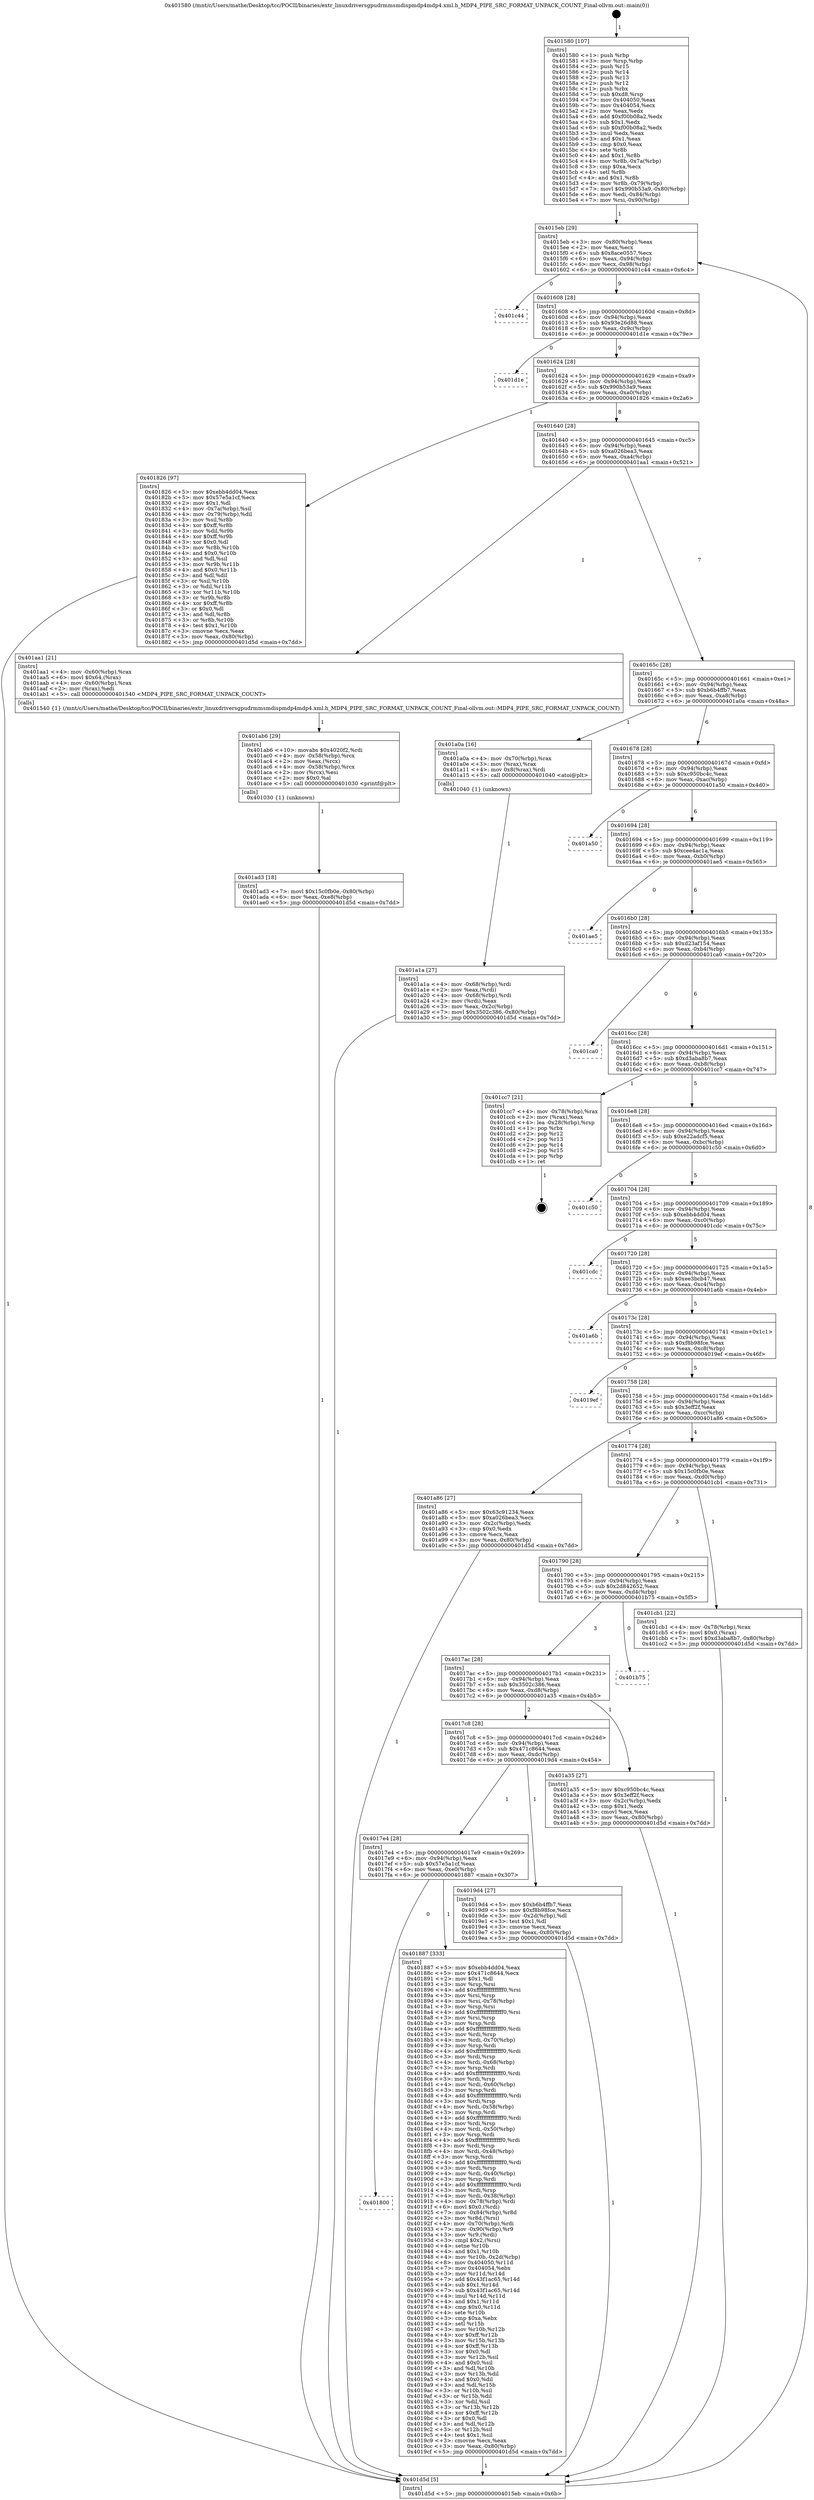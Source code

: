 digraph "0x401580" {
  label = "0x401580 (/mnt/c/Users/mathe/Desktop/tcc/POCII/binaries/extr_linuxdriversgpudrmmsmdispmdp4mdp4.xml.h_MDP4_PIPE_SRC_FORMAT_UNPACK_COUNT_Final-ollvm.out::main(0))"
  labelloc = "t"
  node[shape=record]

  Entry [label="",width=0.3,height=0.3,shape=circle,fillcolor=black,style=filled]
  "0x4015eb" [label="{
     0x4015eb [29]\l
     | [instrs]\l
     &nbsp;&nbsp;0x4015eb \<+3\>: mov -0x80(%rbp),%eax\l
     &nbsp;&nbsp;0x4015ee \<+2\>: mov %eax,%ecx\l
     &nbsp;&nbsp;0x4015f0 \<+6\>: sub $0x8ace0557,%ecx\l
     &nbsp;&nbsp;0x4015f6 \<+6\>: mov %eax,-0x94(%rbp)\l
     &nbsp;&nbsp;0x4015fc \<+6\>: mov %ecx,-0x98(%rbp)\l
     &nbsp;&nbsp;0x401602 \<+6\>: je 0000000000401c44 \<main+0x6c4\>\l
  }"]
  "0x401c44" [label="{
     0x401c44\l
  }", style=dashed]
  "0x401608" [label="{
     0x401608 [28]\l
     | [instrs]\l
     &nbsp;&nbsp;0x401608 \<+5\>: jmp 000000000040160d \<main+0x8d\>\l
     &nbsp;&nbsp;0x40160d \<+6\>: mov -0x94(%rbp),%eax\l
     &nbsp;&nbsp;0x401613 \<+5\>: sub $0x93e26d88,%eax\l
     &nbsp;&nbsp;0x401618 \<+6\>: mov %eax,-0x9c(%rbp)\l
     &nbsp;&nbsp;0x40161e \<+6\>: je 0000000000401d1e \<main+0x79e\>\l
  }"]
  Exit [label="",width=0.3,height=0.3,shape=circle,fillcolor=black,style=filled,peripheries=2]
  "0x401d1e" [label="{
     0x401d1e\l
  }", style=dashed]
  "0x401624" [label="{
     0x401624 [28]\l
     | [instrs]\l
     &nbsp;&nbsp;0x401624 \<+5\>: jmp 0000000000401629 \<main+0xa9\>\l
     &nbsp;&nbsp;0x401629 \<+6\>: mov -0x94(%rbp),%eax\l
     &nbsp;&nbsp;0x40162f \<+5\>: sub $0x990b53a9,%eax\l
     &nbsp;&nbsp;0x401634 \<+6\>: mov %eax,-0xa0(%rbp)\l
     &nbsp;&nbsp;0x40163a \<+6\>: je 0000000000401826 \<main+0x2a6\>\l
  }"]
  "0x401ad3" [label="{
     0x401ad3 [18]\l
     | [instrs]\l
     &nbsp;&nbsp;0x401ad3 \<+7\>: movl $0x15c0fb0e,-0x80(%rbp)\l
     &nbsp;&nbsp;0x401ada \<+6\>: mov %eax,-0xe8(%rbp)\l
     &nbsp;&nbsp;0x401ae0 \<+5\>: jmp 0000000000401d5d \<main+0x7dd\>\l
  }"]
  "0x401826" [label="{
     0x401826 [97]\l
     | [instrs]\l
     &nbsp;&nbsp;0x401826 \<+5\>: mov $0xebb4dd04,%eax\l
     &nbsp;&nbsp;0x40182b \<+5\>: mov $0x57e5a1cf,%ecx\l
     &nbsp;&nbsp;0x401830 \<+2\>: mov $0x1,%dl\l
     &nbsp;&nbsp;0x401832 \<+4\>: mov -0x7a(%rbp),%sil\l
     &nbsp;&nbsp;0x401836 \<+4\>: mov -0x79(%rbp),%dil\l
     &nbsp;&nbsp;0x40183a \<+3\>: mov %sil,%r8b\l
     &nbsp;&nbsp;0x40183d \<+4\>: xor $0xff,%r8b\l
     &nbsp;&nbsp;0x401841 \<+3\>: mov %dil,%r9b\l
     &nbsp;&nbsp;0x401844 \<+4\>: xor $0xff,%r9b\l
     &nbsp;&nbsp;0x401848 \<+3\>: xor $0x0,%dl\l
     &nbsp;&nbsp;0x40184b \<+3\>: mov %r8b,%r10b\l
     &nbsp;&nbsp;0x40184e \<+4\>: and $0x0,%r10b\l
     &nbsp;&nbsp;0x401852 \<+3\>: and %dl,%sil\l
     &nbsp;&nbsp;0x401855 \<+3\>: mov %r9b,%r11b\l
     &nbsp;&nbsp;0x401858 \<+4\>: and $0x0,%r11b\l
     &nbsp;&nbsp;0x40185c \<+3\>: and %dl,%dil\l
     &nbsp;&nbsp;0x40185f \<+3\>: or %sil,%r10b\l
     &nbsp;&nbsp;0x401862 \<+3\>: or %dil,%r11b\l
     &nbsp;&nbsp;0x401865 \<+3\>: xor %r11b,%r10b\l
     &nbsp;&nbsp;0x401868 \<+3\>: or %r9b,%r8b\l
     &nbsp;&nbsp;0x40186b \<+4\>: xor $0xff,%r8b\l
     &nbsp;&nbsp;0x40186f \<+3\>: or $0x0,%dl\l
     &nbsp;&nbsp;0x401872 \<+3\>: and %dl,%r8b\l
     &nbsp;&nbsp;0x401875 \<+3\>: or %r8b,%r10b\l
     &nbsp;&nbsp;0x401878 \<+4\>: test $0x1,%r10b\l
     &nbsp;&nbsp;0x40187c \<+3\>: cmovne %ecx,%eax\l
     &nbsp;&nbsp;0x40187f \<+3\>: mov %eax,-0x80(%rbp)\l
     &nbsp;&nbsp;0x401882 \<+5\>: jmp 0000000000401d5d \<main+0x7dd\>\l
  }"]
  "0x401640" [label="{
     0x401640 [28]\l
     | [instrs]\l
     &nbsp;&nbsp;0x401640 \<+5\>: jmp 0000000000401645 \<main+0xc5\>\l
     &nbsp;&nbsp;0x401645 \<+6\>: mov -0x94(%rbp),%eax\l
     &nbsp;&nbsp;0x40164b \<+5\>: sub $0xa026bea3,%eax\l
     &nbsp;&nbsp;0x401650 \<+6\>: mov %eax,-0xa4(%rbp)\l
     &nbsp;&nbsp;0x401656 \<+6\>: je 0000000000401aa1 \<main+0x521\>\l
  }"]
  "0x401d5d" [label="{
     0x401d5d [5]\l
     | [instrs]\l
     &nbsp;&nbsp;0x401d5d \<+5\>: jmp 00000000004015eb \<main+0x6b\>\l
  }"]
  "0x401580" [label="{
     0x401580 [107]\l
     | [instrs]\l
     &nbsp;&nbsp;0x401580 \<+1\>: push %rbp\l
     &nbsp;&nbsp;0x401581 \<+3\>: mov %rsp,%rbp\l
     &nbsp;&nbsp;0x401584 \<+2\>: push %r15\l
     &nbsp;&nbsp;0x401586 \<+2\>: push %r14\l
     &nbsp;&nbsp;0x401588 \<+2\>: push %r13\l
     &nbsp;&nbsp;0x40158a \<+2\>: push %r12\l
     &nbsp;&nbsp;0x40158c \<+1\>: push %rbx\l
     &nbsp;&nbsp;0x40158d \<+7\>: sub $0xd8,%rsp\l
     &nbsp;&nbsp;0x401594 \<+7\>: mov 0x404050,%eax\l
     &nbsp;&nbsp;0x40159b \<+7\>: mov 0x404054,%ecx\l
     &nbsp;&nbsp;0x4015a2 \<+2\>: mov %eax,%edx\l
     &nbsp;&nbsp;0x4015a4 \<+6\>: add $0xf00b08a2,%edx\l
     &nbsp;&nbsp;0x4015aa \<+3\>: sub $0x1,%edx\l
     &nbsp;&nbsp;0x4015ad \<+6\>: sub $0xf00b08a2,%edx\l
     &nbsp;&nbsp;0x4015b3 \<+3\>: imul %edx,%eax\l
     &nbsp;&nbsp;0x4015b6 \<+3\>: and $0x1,%eax\l
     &nbsp;&nbsp;0x4015b9 \<+3\>: cmp $0x0,%eax\l
     &nbsp;&nbsp;0x4015bc \<+4\>: sete %r8b\l
     &nbsp;&nbsp;0x4015c0 \<+4\>: and $0x1,%r8b\l
     &nbsp;&nbsp;0x4015c4 \<+4\>: mov %r8b,-0x7a(%rbp)\l
     &nbsp;&nbsp;0x4015c8 \<+3\>: cmp $0xa,%ecx\l
     &nbsp;&nbsp;0x4015cb \<+4\>: setl %r8b\l
     &nbsp;&nbsp;0x4015cf \<+4\>: and $0x1,%r8b\l
     &nbsp;&nbsp;0x4015d3 \<+4\>: mov %r8b,-0x79(%rbp)\l
     &nbsp;&nbsp;0x4015d7 \<+7\>: movl $0x990b53a9,-0x80(%rbp)\l
     &nbsp;&nbsp;0x4015de \<+6\>: mov %edi,-0x84(%rbp)\l
     &nbsp;&nbsp;0x4015e4 \<+7\>: mov %rsi,-0x90(%rbp)\l
  }"]
  "0x401ab6" [label="{
     0x401ab6 [29]\l
     | [instrs]\l
     &nbsp;&nbsp;0x401ab6 \<+10\>: movabs $0x4020f2,%rdi\l
     &nbsp;&nbsp;0x401ac0 \<+4\>: mov -0x58(%rbp),%rcx\l
     &nbsp;&nbsp;0x401ac4 \<+2\>: mov %eax,(%rcx)\l
     &nbsp;&nbsp;0x401ac6 \<+4\>: mov -0x58(%rbp),%rcx\l
     &nbsp;&nbsp;0x401aca \<+2\>: mov (%rcx),%esi\l
     &nbsp;&nbsp;0x401acc \<+2\>: mov $0x0,%al\l
     &nbsp;&nbsp;0x401ace \<+5\>: call 0000000000401030 \<printf@plt\>\l
     | [calls]\l
     &nbsp;&nbsp;0x401030 \{1\} (unknown)\l
  }"]
  "0x401aa1" [label="{
     0x401aa1 [21]\l
     | [instrs]\l
     &nbsp;&nbsp;0x401aa1 \<+4\>: mov -0x60(%rbp),%rax\l
     &nbsp;&nbsp;0x401aa5 \<+6\>: movl $0x64,(%rax)\l
     &nbsp;&nbsp;0x401aab \<+4\>: mov -0x60(%rbp),%rax\l
     &nbsp;&nbsp;0x401aaf \<+2\>: mov (%rax),%edi\l
     &nbsp;&nbsp;0x401ab1 \<+5\>: call 0000000000401540 \<MDP4_PIPE_SRC_FORMAT_UNPACK_COUNT\>\l
     | [calls]\l
     &nbsp;&nbsp;0x401540 \{1\} (/mnt/c/Users/mathe/Desktop/tcc/POCII/binaries/extr_linuxdriversgpudrmmsmdispmdp4mdp4.xml.h_MDP4_PIPE_SRC_FORMAT_UNPACK_COUNT_Final-ollvm.out::MDP4_PIPE_SRC_FORMAT_UNPACK_COUNT)\l
  }"]
  "0x40165c" [label="{
     0x40165c [28]\l
     | [instrs]\l
     &nbsp;&nbsp;0x40165c \<+5\>: jmp 0000000000401661 \<main+0xe1\>\l
     &nbsp;&nbsp;0x401661 \<+6\>: mov -0x94(%rbp),%eax\l
     &nbsp;&nbsp;0x401667 \<+5\>: sub $0xb6b4ffb7,%eax\l
     &nbsp;&nbsp;0x40166c \<+6\>: mov %eax,-0xa8(%rbp)\l
     &nbsp;&nbsp;0x401672 \<+6\>: je 0000000000401a0a \<main+0x48a\>\l
  }"]
  "0x401a1a" [label="{
     0x401a1a [27]\l
     | [instrs]\l
     &nbsp;&nbsp;0x401a1a \<+4\>: mov -0x68(%rbp),%rdi\l
     &nbsp;&nbsp;0x401a1e \<+2\>: mov %eax,(%rdi)\l
     &nbsp;&nbsp;0x401a20 \<+4\>: mov -0x68(%rbp),%rdi\l
     &nbsp;&nbsp;0x401a24 \<+2\>: mov (%rdi),%eax\l
     &nbsp;&nbsp;0x401a26 \<+3\>: mov %eax,-0x2c(%rbp)\l
     &nbsp;&nbsp;0x401a29 \<+7\>: movl $0x3502c386,-0x80(%rbp)\l
     &nbsp;&nbsp;0x401a30 \<+5\>: jmp 0000000000401d5d \<main+0x7dd\>\l
  }"]
  "0x401a0a" [label="{
     0x401a0a [16]\l
     | [instrs]\l
     &nbsp;&nbsp;0x401a0a \<+4\>: mov -0x70(%rbp),%rax\l
     &nbsp;&nbsp;0x401a0e \<+3\>: mov (%rax),%rax\l
     &nbsp;&nbsp;0x401a11 \<+4\>: mov 0x8(%rax),%rdi\l
     &nbsp;&nbsp;0x401a15 \<+5\>: call 0000000000401040 \<atoi@plt\>\l
     | [calls]\l
     &nbsp;&nbsp;0x401040 \{1\} (unknown)\l
  }"]
  "0x401678" [label="{
     0x401678 [28]\l
     | [instrs]\l
     &nbsp;&nbsp;0x401678 \<+5\>: jmp 000000000040167d \<main+0xfd\>\l
     &nbsp;&nbsp;0x40167d \<+6\>: mov -0x94(%rbp),%eax\l
     &nbsp;&nbsp;0x401683 \<+5\>: sub $0xc950bc4c,%eax\l
     &nbsp;&nbsp;0x401688 \<+6\>: mov %eax,-0xac(%rbp)\l
     &nbsp;&nbsp;0x40168e \<+6\>: je 0000000000401a50 \<main+0x4d0\>\l
  }"]
  "0x401800" [label="{
     0x401800\l
  }", style=dashed]
  "0x401a50" [label="{
     0x401a50\l
  }", style=dashed]
  "0x401694" [label="{
     0x401694 [28]\l
     | [instrs]\l
     &nbsp;&nbsp;0x401694 \<+5\>: jmp 0000000000401699 \<main+0x119\>\l
     &nbsp;&nbsp;0x401699 \<+6\>: mov -0x94(%rbp),%eax\l
     &nbsp;&nbsp;0x40169f \<+5\>: sub $0xcee4ac1a,%eax\l
     &nbsp;&nbsp;0x4016a4 \<+6\>: mov %eax,-0xb0(%rbp)\l
     &nbsp;&nbsp;0x4016aa \<+6\>: je 0000000000401ae5 \<main+0x565\>\l
  }"]
  "0x401887" [label="{
     0x401887 [333]\l
     | [instrs]\l
     &nbsp;&nbsp;0x401887 \<+5\>: mov $0xebb4dd04,%eax\l
     &nbsp;&nbsp;0x40188c \<+5\>: mov $0x471c8644,%ecx\l
     &nbsp;&nbsp;0x401891 \<+2\>: mov $0x1,%dl\l
     &nbsp;&nbsp;0x401893 \<+3\>: mov %rsp,%rsi\l
     &nbsp;&nbsp;0x401896 \<+4\>: add $0xfffffffffffffff0,%rsi\l
     &nbsp;&nbsp;0x40189a \<+3\>: mov %rsi,%rsp\l
     &nbsp;&nbsp;0x40189d \<+4\>: mov %rsi,-0x78(%rbp)\l
     &nbsp;&nbsp;0x4018a1 \<+3\>: mov %rsp,%rsi\l
     &nbsp;&nbsp;0x4018a4 \<+4\>: add $0xfffffffffffffff0,%rsi\l
     &nbsp;&nbsp;0x4018a8 \<+3\>: mov %rsi,%rsp\l
     &nbsp;&nbsp;0x4018ab \<+3\>: mov %rsp,%rdi\l
     &nbsp;&nbsp;0x4018ae \<+4\>: add $0xfffffffffffffff0,%rdi\l
     &nbsp;&nbsp;0x4018b2 \<+3\>: mov %rdi,%rsp\l
     &nbsp;&nbsp;0x4018b5 \<+4\>: mov %rdi,-0x70(%rbp)\l
     &nbsp;&nbsp;0x4018b9 \<+3\>: mov %rsp,%rdi\l
     &nbsp;&nbsp;0x4018bc \<+4\>: add $0xfffffffffffffff0,%rdi\l
     &nbsp;&nbsp;0x4018c0 \<+3\>: mov %rdi,%rsp\l
     &nbsp;&nbsp;0x4018c3 \<+4\>: mov %rdi,-0x68(%rbp)\l
     &nbsp;&nbsp;0x4018c7 \<+3\>: mov %rsp,%rdi\l
     &nbsp;&nbsp;0x4018ca \<+4\>: add $0xfffffffffffffff0,%rdi\l
     &nbsp;&nbsp;0x4018ce \<+3\>: mov %rdi,%rsp\l
     &nbsp;&nbsp;0x4018d1 \<+4\>: mov %rdi,-0x60(%rbp)\l
     &nbsp;&nbsp;0x4018d5 \<+3\>: mov %rsp,%rdi\l
     &nbsp;&nbsp;0x4018d8 \<+4\>: add $0xfffffffffffffff0,%rdi\l
     &nbsp;&nbsp;0x4018dc \<+3\>: mov %rdi,%rsp\l
     &nbsp;&nbsp;0x4018df \<+4\>: mov %rdi,-0x58(%rbp)\l
     &nbsp;&nbsp;0x4018e3 \<+3\>: mov %rsp,%rdi\l
     &nbsp;&nbsp;0x4018e6 \<+4\>: add $0xfffffffffffffff0,%rdi\l
     &nbsp;&nbsp;0x4018ea \<+3\>: mov %rdi,%rsp\l
     &nbsp;&nbsp;0x4018ed \<+4\>: mov %rdi,-0x50(%rbp)\l
     &nbsp;&nbsp;0x4018f1 \<+3\>: mov %rsp,%rdi\l
     &nbsp;&nbsp;0x4018f4 \<+4\>: add $0xfffffffffffffff0,%rdi\l
     &nbsp;&nbsp;0x4018f8 \<+3\>: mov %rdi,%rsp\l
     &nbsp;&nbsp;0x4018fb \<+4\>: mov %rdi,-0x48(%rbp)\l
     &nbsp;&nbsp;0x4018ff \<+3\>: mov %rsp,%rdi\l
     &nbsp;&nbsp;0x401902 \<+4\>: add $0xfffffffffffffff0,%rdi\l
     &nbsp;&nbsp;0x401906 \<+3\>: mov %rdi,%rsp\l
     &nbsp;&nbsp;0x401909 \<+4\>: mov %rdi,-0x40(%rbp)\l
     &nbsp;&nbsp;0x40190d \<+3\>: mov %rsp,%rdi\l
     &nbsp;&nbsp;0x401910 \<+4\>: add $0xfffffffffffffff0,%rdi\l
     &nbsp;&nbsp;0x401914 \<+3\>: mov %rdi,%rsp\l
     &nbsp;&nbsp;0x401917 \<+4\>: mov %rdi,-0x38(%rbp)\l
     &nbsp;&nbsp;0x40191b \<+4\>: mov -0x78(%rbp),%rdi\l
     &nbsp;&nbsp;0x40191f \<+6\>: movl $0x0,(%rdi)\l
     &nbsp;&nbsp;0x401925 \<+7\>: mov -0x84(%rbp),%r8d\l
     &nbsp;&nbsp;0x40192c \<+3\>: mov %r8d,(%rsi)\l
     &nbsp;&nbsp;0x40192f \<+4\>: mov -0x70(%rbp),%rdi\l
     &nbsp;&nbsp;0x401933 \<+7\>: mov -0x90(%rbp),%r9\l
     &nbsp;&nbsp;0x40193a \<+3\>: mov %r9,(%rdi)\l
     &nbsp;&nbsp;0x40193d \<+3\>: cmpl $0x2,(%rsi)\l
     &nbsp;&nbsp;0x401940 \<+4\>: setne %r10b\l
     &nbsp;&nbsp;0x401944 \<+4\>: and $0x1,%r10b\l
     &nbsp;&nbsp;0x401948 \<+4\>: mov %r10b,-0x2d(%rbp)\l
     &nbsp;&nbsp;0x40194c \<+8\>: mov 0x404050,%r11d\l
     &nbsp;&nbsp;0x401954 \<+7\>: mov 0x404054,%ebx\l
     &nbsp;&nbsp;0x40195b \<+3\>: mov %r11d,%r14d\l
     &nbsp;&nbsp;0x40195e \<+7\>: add $0x43f1ac65,%r14d\l
     &nbsp;&nbsp;0x401965 \<+4\>: sub $0x1,%r14d\l
     &nbsp;&nbsp;0x401969 \<+7\>: sub $0x43f1ac65,%r14d\l
     &nbsp;&nbsp;0x401970 \<+4\>: imul %r14d,%r11d\l
     &nbsp;&nbsp;0x401974 \<+4\>: and $0x1,%r11d\l
     &nbsp;&nbsp;0x401978 \<+4\>: cmp $0x0,%r11d\l
     &nbsp;&nbsp;0x40197c \<+4\>: sete %r10b\l
     &nbsp;&nbsp;0x401980 \<+3\>: cmp $0xa,%ebx\l
     &nbsp;&nbsp;0x401983 \<+4\>: setl %r15b\l
     &nbsp;&nbsp;0x401987 \<+3\>: mov %r10b,%r12b\l
     &nbsp;&nbsp;0x40198a \<+4\>: xor $0xff,%r12b\l
     &nbsp;&nbsp;0x40198e \<+3\>: mov %r15b,%r13b\l
     &nbsp;&nbsp;0x401991 \<+4\>: xor $0xff,%r13b\l
     &nbsp;&nbsp;0x401995 \<+3\>: xor $0x0,%dl\l
     &nbsp;&nbsp;0x401998 \<+3\>: mov %r12b,%sil\l
     &nbsp;&nbsp;0x40199b \<+4\>: and $0x0,%sil\l
     &nbsp;&nbsp;0x40199f \<+3\>: and %dl,%r10b\l
     &nbsp;&nbsp;0x4019a2 \<+3\>: mov %r13b,%dil\l
     &nbsp;&nbsp;0x4019a5 \<+4\>: and $0x0,%dil\l
     &nbsp;&nbsp;0x4019a9 \<+3\>: and %dl,%r15b\l
     &nbsp;&nbsp;0x4019ac \<+3\>: or %r10b,%sil\l
     &nbsp;&nbsp;0x4019af \<+3\>: or %r15b,%dil\l
     &nbsp;&nbsp;0x4019b2 \<+3\>: xor %dil,%sil\l
     &nbsp;&nbsp;0x4019b5 \<+3\>: or %r13b,%r12b\l
     &nbsp;&nbsp;0x4019b8 \<+4\>: xor $0xff,%r12b\l
     &nbsp;&nbsp;0x4019bc \<+3\>: or $0x0,%dl\l
     &nbsp;&nbsp;0x4019bf \<+3\>: and %dl,%r12b\l
     &nbsp;&nbsp;0x4019c2 \<+3\>: or %r12b,%sil\l
     &nbsp;&nbsp;0x4019c5 \<+4\>: test $0x1,%sil\l
     &nbsp;&nbsp;0x4019c9 \<+3\>: cmovne %ecx,%eax\l
     &nbsp;&nbsp;0x4019cc \<+3\>: mov %eax,-0x80(%rbp)\l
     &nbsp;&nbsp;0x4019cf \<+5\>: jmp 0000000000401d5d \<main+0x7dd\>\l
  }"]
  "0x401ae5" [label="{
     0x401ae5\l
  }", style=dashed]
  "0x4016b0" [label="{
     0x4016b0 [28]\l
     | [instrs]\l
     &nbsp;&nbsp;0x4016b0 \<+5\>: jmp 00000000004016b5 \<main+0x135\>\l
     &nbsp;&nbsp;0x4016b5 \<+6\>: mov -0x94(%rbp),%eax\l
     &nbsp;&nbsp;0x4016bb \<+5\>: sub $0xd23af154,%eax\l
     &nbsp;&nbsp;0x4016c0 \<+6\>: mov %eax,-0xb4(%rbp)\l
     &nbsp;&nbsp;0x4016c6 \<+6\>: je 0000000000401ca0 \<main+0x720\>\l
  }"]
  "0x4017e4" [label="{
     0x4017e4 [28]\l
     | [instrs]\l
     &nbsp;&nbsp;0x4017e4 \<+5\>: jmp 00000000004017e9 \<main+0x269\>\l
     &nbsp;&nbsp;0x4017e9 \<+6\>: mov -0x94(%rbp),%eax\l
     &nbsp;&nbsp;0x4017ef \<+5\>: sub $0x57e5a1cf,%eax\l
     &nbsp;&nbsp;0x4017f4 \<+6\>: mov %eax,-0xe0(%rbp)\l
     &nbsp;&nbsp;0x4017fa \<+6\>: je 0000000000401887 \<main+0x307\>\l
  }"]
  "0x401ca0" [label="{
     0x401ca0\l
  }", style=dashed]
  "0x4016cc" [label="{
     0x4016cc [28]\l
     | [instrs]\l
     &nbsp;&nbsp;0x4016cc \<+5\>: jmp 00000000004016d1 \<main+0x151\>\l
     &nbsp;&nbsp;0x4016d1 \<+6\>: mov -0x94(%rbp),%eax\l
     &nbsp;&nbsp;0x4016d7 \<+5\>: sub $0xd3aba8b7,%eax\l
     &nbsp;&nbsp;0x4016dc \<+6\>: mov %eax,-0xb8(%rbp)\l
     &nbsp;&nbsp;0x4016e2 \<+6\>: je 0000000000401cc7 \<main+0x747\>\l
  }"]
  "0x4019d4" [label="{
     0x4019d4 [27]\l
     | [instrs]\l
     &nbsp;&nbsp;0x4019d4 \<+5\>: mov $0xb6b4ffb7,%eax\l
     &nbsp;&nbsp;0x4019d9 \<+5\>: mov $0xf8b98fce,%ecx\l
     &nbsp;&nbsp;0x4019de \<+3\>: mov -0x2d(%rbp),%dl\l
     &nbsp;&nbsp;0x4019e1 \<+3\>: test $0x1,%dl\l
     &nbsp;&nbsp;0x4019e4 \<+3\>: cmovne %ecx,%eax\l
     &nbsp;&nbsp;0x4019e7 \<+3\>: mov %eax,-0x80(%rbp)\l
     &nbsp;&nbsp;0x4019ea \<+5\>: jmp 0000000000401d5d \<main+0x7dd\>\l
  }"]
  "0x401cc7" [label="{
     0x401cc7 [21]\l
     | [instrs]\l
     &nbsp;&nbsp;0x401cc7 \<+4\>: mov -0x78(%rbp),%rax\l
     &nbsp;&nbsp;0x401ccb \<+2\>: mov (%rax),%eax\l
     &nbsp;&nbsp;0x401ccd \<+4\>: lea -0x28(%rbp),%rsp\l
     &nbsp;&nbsp;0x401cd1 \<+1\>: pop %rbx\l
     &nbsp;&nbsp;0x401cd2 \<+2\>: pop %r12\l
     &nbsp;&nbsp;0x401cd4 \<+2\>: pop %r13\l
     &nbsp;&nbsp;0x401cd6 \<+2\>: pop %r14\l
     &nbsp;&nbsp;0x401cd8 \<+2\>: pop %r15\l
     &nbsp;&nbsp;0x401cda \<+1\>: pop %rbp\l
     &nbsp;&nbsp;0x401cdb \<+1\>: ret\l
  }"]
  "0x4016e8" [label="{
     0x4016e8 [28]\l
     | [instrs]\l
     &nbsp;&nbsp;0x4016e8 \<+5\>: jmp 00000000004016ed \<main+0x16d\>\l
     &nbsp;&nbsp;0x4016ed \<+6\>: mov -0x94(%rbp),%eax\l
     &nbsp;&nbsp;0x4016f3 \<+5\>: sub $0xe22adcf5,%eax\l
     &nbsp;&nbsp;0x4016f8 \<+6\>: mov %eax,-0xbc(%rbp)\l
     &nbsp;&nbsp;0x4016fe \<+6\>: je 0000000000401c50 \<main+0x6d0\>\l
  }"]
  "0x4017c8" [label="{
     0x4017c8 [28]\l
     | [instrs]\l
     &nbsp;&nbsp;0x4017c8 \<+5\>: jmp 00000000004017cd \<main+0x24d\>\l
     &nbsp;&nbsp;0x4017cd \<+6\>: mov -0x94(%rbp),%eax\l
     &nbsp;&nbsp;0x4017d3 \<+5\>: sub $0x471c8644,%eax\l
     &nbsp;&nbsp;0x4017d8 \<+6\>: mov %eax,-0xdc(%rbp)\l
     &nbsp;&nbsp;0x4017de \<+6\>: je 00000000004019d4 \<main+0x454\>\l
  }"]
  "0x401c50" [label="{
     0x401c50\l
  }", style=dashed]
  "0x401704" [label="{
     0x401704 [28]\l
     | [instrs]\l
     &nbsp;&nbsp;0x401704 \<+5\>: jmp 0000000000401709 \<main+0x189\>\l
     &nbsp;&nbsp;0x401709 \<+6\>: mov -0x94(%rbp),%eax\l
     &nbsp;&nbsp;0x40170f \<+5\>: sub $0xebb4dd04,%eax\l
     &nbsp;&nbsp;0x401714 \<+6\>: mov %eax,-0xc0(%rbp)\l
     &nbsp;&nbsp;0x40171a \<+6\>: je 0000000000401cdc \<main+0x75c\>\l
  }"]
  "0x401a35" [label="{
     0x401a35 [27]\l
     | [instrs]\l
     &nbsp;&nbsp;0x401a35 \<+5\>: mov $0xc950bc4c,%eax\l
     &nbsp;&nbsp;0x401a3a \<+5\>: mov $0x3eff2f,%ecx\l
     &nbsp;&nbsp;0x401a3f \<+3\>: mov -0x2c(%rbp),%edx\l
     &nbsp;&nbsp;0x401a42 \<+3\>: cmp $0x1,%edx\l
     &nbsp;&nbsp;0x401a45 \<+3\>: cmovl %ecx,%eax\l
     &nbsp;&nbsp;0x401a48 \<+3\>: mov %eax,-0x80(%rbp)\l
     &nbsp;&nbsp;0x401a4b \<+5\>: jmp 0000000000401d5d \<main+0x7dd\>\l
  }"]
  "0x401cdc" [label="{
     0x401cdc\l
  }", style=dashed]
  "0x401720" [label="{
     0x401720 [28]\l
     | [instrs]\l
     &nbsp;&nbsp;0x401720 \<+5\>: jmp 0000000000401725 \<main+0x1a5\>\l
     &nbsp;&nbsp;0x401725 \<+6\>: mov -0x94(%rbp),%eax\l
     &nbsp;&nbsp;0x40172b \<+5\>: sub $0xee3bcb47,%eax\l
     &nbsp;&nbsp;0x401730 \<+6\>: mov %eax,-0xc4(%rbp)\l
     &nbsp;&nbsp;0x401736 \<+6\>: je 0000000000401a6b \<main+0x4eb\>\l
  }"]
  "0x4017ac" [label="{
     0x4017ac [28]\l
     | [instrs]\l
     &nbsp;&nbsp;0x4017ac \<+5\>: jmp 00000000004017b1 \<main+0x231\>\l
     &nbsp;&nbsp;0x4017b1 \<+6\>: mov -0x94(%rbp),%eax\l
     &nbsp;&nbsp;0x4017b7 \<+5\>: sub $0x3502c386,%eax\l
     &nbsp;&nbsp;0x4017bc \<+6\>: mov %eax,-0xd8(%rbp)\l
     &nbsp;&nbsp;0x4017c2 \<+6\>: je 0000000000401a35 \<main+0x4b5\>\l
  }"]
  "0x401a6b" [label="{
     0x401a6b\l
  }", style=dashed]
  "0x40173c" [label="{
     0x40173c [28]\l
     | [instrs]\l
     &nbsp;&nbsp;0x40173c \<+5\>: jmp 0000000000401741 \<main+0x1c1\>\l
     &nbsp;&nbsp;0x401741 \<+6\>: mov -0x94(%rbp),%eax\l
     &nbsp;&nbsp;0x401747 \<+5\>: sub $0xf8b98fce,%eax\l
     &nbsp;&nbsp;0x40174c \<+6\>: mov %eax,-0xc8(%rbp)\l
     &nbsp;&nbsp;0x401752 \<+6\>: je 00000000004019ef \<main+0x46f\>\l
  }"]
  "0x401b75" [label="{
     0x401b75\l
  }", style=dashed]
  "0x4019ef" [label="{
     0x4019ef\l
  }", style=dashed]
  "0x401758" [label="{
     0x401758 [28]\l
     | [instrs]\l
     &nbsp;&nbsp;0x401758 \<+5\>: jmp 000000000040175d \<main+0x1dd\>\l
     &nbsp;&nbsp;0x40175d \<+6\>: mov -0x94(%rbp),%eax\l
     &nbsp;&nbsp;0x401763 \<+5\>: sub $0x3eff2f,%eax\l
     &nbsp;&nbsp;0x401768 \<+6\>: mov %eax,-0xcc(%rbp)\l
     &nbsp;&nbsp;0x40176e \<+6\>: je 0000000000401a86 \<main+0x506\>\l
  }"]
  "0x401790" [label="{
     0x401790 [28]\l
     | [instrs]\l
     &nbsp;&nbsp;0x401790 \<+5\>: jmp 0000000000401795 \<main+0x215\>\l
     &nbsp;&nbsp;0x401795 \<+6\>: mov -0x94(%rbp),%eax\l
     &nbsp;&nbsp;0x40179b \<+5\>: sub $0x2d842652,%eax\l
     &nbsp;&nbsp;0x4017a0 \<+6\>: mov %eax,-0xd4(%rbp)\l
     &nbsp;&nbsp;0x4017a6 \<+6\>: je 0000000000401b75 \<main+0x5f5\>\l
  }"]
  "0x401a86" [label="{
     0x401a86 [27]\l
     | [instrs]\l
     &nbsp;&nbsp;0x401a86 \<+5\>: mov $0x63c91234,%eax\l
     &nbsp;&nbsp;0x401a8b \<+5\>: mov $0xa026bea3,%ecx\l
     &nbsp;&nbsp;0x401a90 \<+3\>: mov -0x2c(%rbp),%edx\l
     &nbsp;&nbsp;0x401a93 \<+3\>: cmp $0x0,%edx\l
     &nbsp;&nbsp;0x401a96 \<+3\>: cmove %ecx,%eax\l
     &nbsp;&nbsp;0x401a99 \<+3\>: mov %eax,-0x80(%rbp)\l
     &nbsp;&nbsp;0x401a9c \<+5\>: jmp 0000000000401d5d \<main+0x7dd\>\l
  }"]
  "0x401774" [label="{
     0x401774 [28]\l
     | [instrs]\l
     &nbsp;&nbsp;0x401774 \<+5\>: jmp 0000000000401779 \<main+0x1f9\>\l
     &nbsp;&nbsp;0x401779 \<+6\>: mov -0x94(%rbp),%eax\l
     &nbsp;&nbsp;0x40177f \<+5\>: sub $0x15c0fb0e,%eax\l
     &nbsp;&nbsp;0x401784 \<+6\>: mov %eax,-0xd0(%rbp)\l
     &nbsp;&nbsp;0x40178a \<+6\>: je 0000000000401cb1 \<main+0x731\>\l
  }"]
  "0x401cb1" [label="{
     0x401cb1 [22]\l
     | [instrs]\l
     &nbsp;&nbsp;0x401cb1 \<+4\>: mov -0x78(%rbp),%rax\l
     &nbsp;&nbsp;0x401cb5 \<+6\>: movl $0x0,(%rax)\l
     &nbsp;&nbsp;0x401cbb \<+7\>: movl $0xd3aba8b7,-0x80(%rbp)\l
     &nbsp;&nbsp;0x401cc2 \<+5\>: jmp 0000000000401d5d \<main+0x7dd\>\l
  }"]
  Entry -> "0x401580" [label=" 1"]
  "0x4015eb" -> "0x401c44" [label=" 0"]
  "0x4015eb" -> "0x401608" [label=" 9"]
  "0x401cc7" -> Exit [label=" 1"]
  "0x401608" -> "0x401d1e" [label=" 0"]
  "0x401608" -> "0x401624" [label=" 9"]
  "0x401cb1" -> "0x401d5d" [label=" 1"]
  "0x401624" -> "0x401826" [label=" 1"]
  "0x401624" -> "0x401640" [label=" 8"]
  "0x401826" -> "0x401d5d" [label=" 1"]
  "0x401580" -> "0x4015eb" [label=" 1"]
  "0x401d5d" -> "0x4015eb" [label=" 8"]
  "0x401ad3" -> "0x401d5d" [label=" 1"]
  "0x401640" -> "0x401aa1" [label=" 1"]
  "0x401640" -> "0x40165c" [label=" 7"]
  "0x401ab6" -> "0x401ad3" [label=" 1"]
  "0x40165c" -> "0x401a0a" [label=" 1"]
  "0x40165c" -> "0x401678" [label=" 6"]
  "0x401aa1" -> "0x401ab6" [label=" 1"]
  "0x401678" -> "0x401a50" [label=" 0"]
  "0x401678" -> "0x401694" [label=" 6"]
  "0x401a35" -> "0x401d5d" [label=" 1"]
  "0x401694" -> "0x401ae5" [label=" 0"]
  "0x401694" -> "0x4016b0" [label=" 6"]
  "0x401a1a" -> "0x401d5d" [label=" 1"]
  "0x4016b0" -> "0x401ca0" [label=" 0"]
  "0x4016b0" -> "0x4016cc" [label=" 6"]
  "0x4019d4" -> "0x401d5d" [label=" 1"]
  "0x4016cc" -> "0x401cc7" [label=" 1"]
  "0x4016cc" -> "0x4016e8" [label=" 5"]
  "0x401887" -> "0x401d5d" [label=" 1"]
  "0x4016e8" -> "0x401c50" [label=" 0"]
  "0x4016e8" -> "0x401704" [label=" 5"]
  "0x4017e4" -> "0x401800" [label=" 0"]
  "0x401704" -> "0x401cdc" [label=" 0"]
  "0x401704" -> "0x401720" [label=" 5"]
  "0x4017e4" -> "0x401887" [label=" 1"]
  "0x401720" -> "0x401a6b" [label=" 0"]
  "0x401720" -> "0x40173c" [label=" 5"]
  "0x4017c8" -> "0x4017e4" [label=" 1"]
  "0x40173c" -> "0x4019ef" [label=" 0"]
  "0x40173c" -> "0x401758" [label=" 5"]
  "0x4017c8" -> "0x4019d4" [label=" 1"]
  "0x401758" -> "0x401a86" [label=" 1"]
  "0x401758" -> "0x401774" [label=" 4"]
  "0x4017ac" -> "0x4017c8" [label=" 2"]
  "0x401774" -> "0x401cb1" [label=" 1"]
  "0x401774" -> "0x401790" [label=" 3"]
  "0x401a86" -> "0x401d5d" [label=" 1"]
  "0x401790" -> "0x401b75" [label=" 0"]
  "0x401790" -> "0x4017ac" [label=" 3"]
  "0x401a0a" -> "0x401a1a" [label=" 1"]
  "0x4017ac" -> "0x401a35" [label=" 1"]
}
